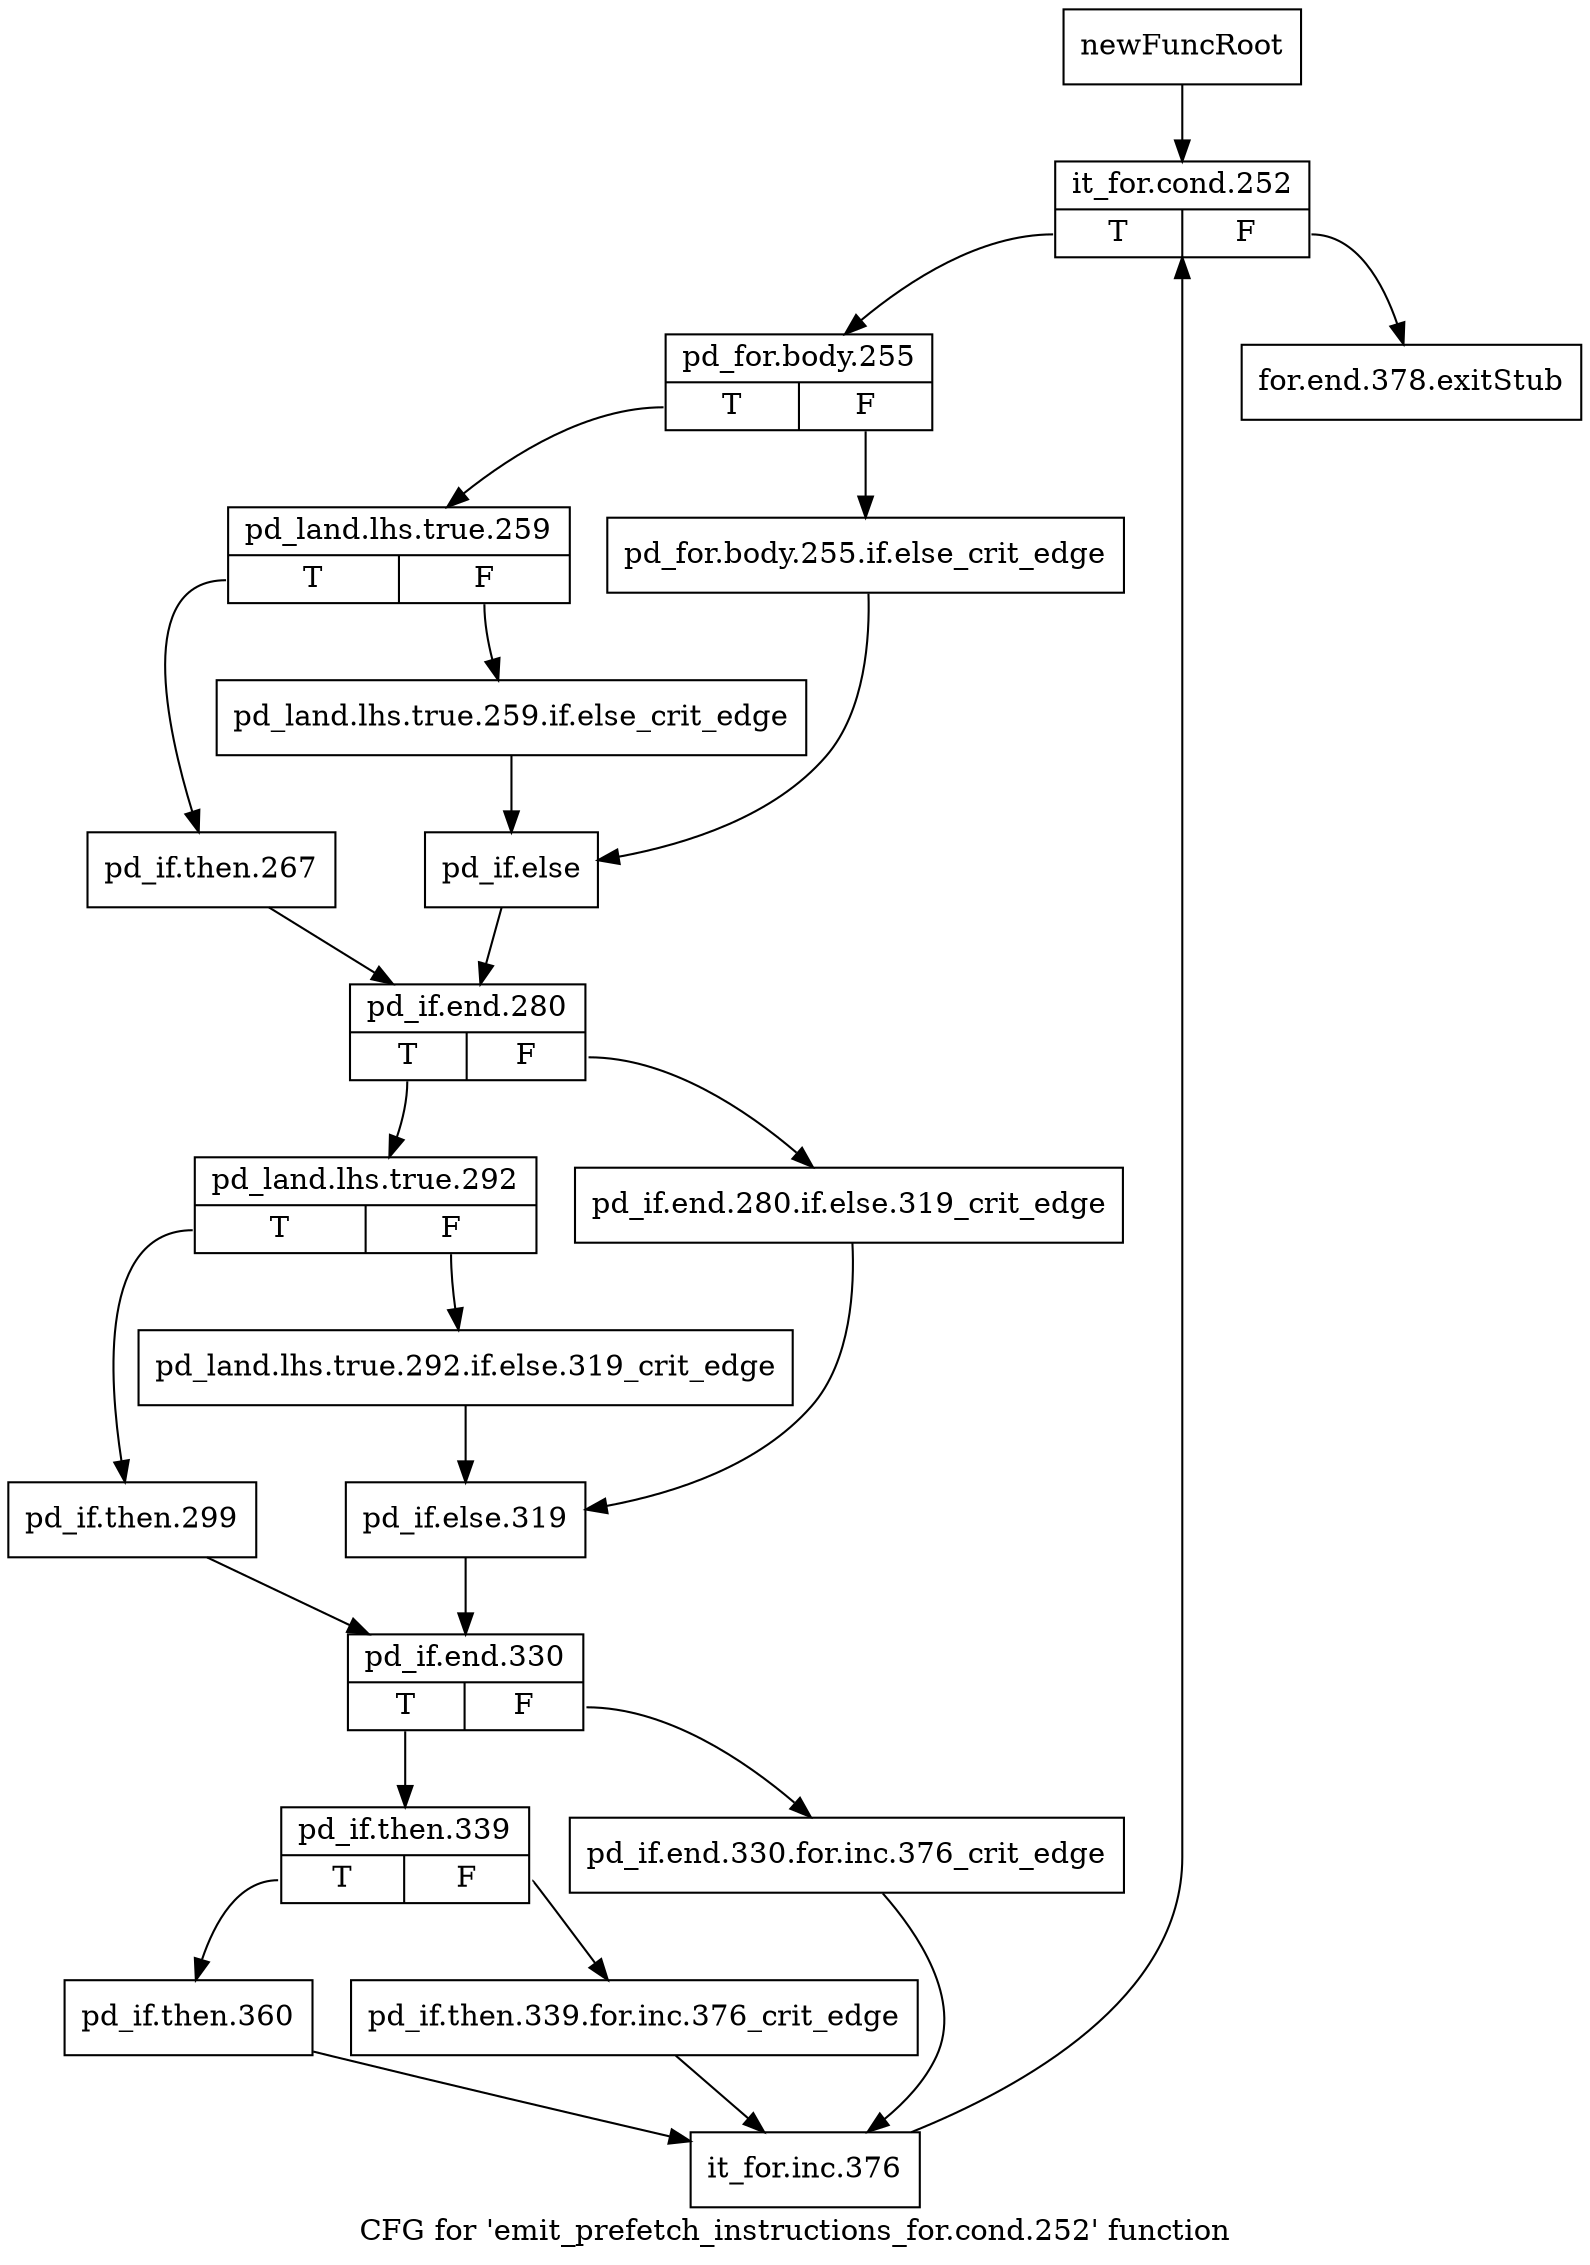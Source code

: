 digraph "CFG for 'emit_prefetch_instructions_for.cond.252' function" {
	label="CFG for 'emit_prefetch_instructions_for.cond.252' function";

	Node0xb618af0 [shape=record,label="{newFuncRoot}"];
	Node0xb618af0 -> Node0xb618b90;
	Node0xb618b40 [shape=record,label="{for.end.378.exitStub}"];
	Node0xb618b90 [shape=record,label="{it_for.cond.252|{<s0>T|<s1>F}}"];
	Node0xb618b90:s0 -> Node0xb618be0;
	Node0xb618b90:s1 -> Node0xb618b40;
	Node0xb618be0 [shape=record,label="{pd_for.body.255|{<s0>T|<s1>F}}"];
	Node0xb618be0:s0 -> Node0xb618c80;
	Node0xb618be0:s1 -> Node0xb618c30;
	Node0xb618c30 [shape=record,label="{pd_for.body.255.if.else_crit_edge}"];
	Node0xb618c30 -> Node0xb618d20;
	Node0xb618c80 [shape=record,label="{pd_land.lhs.true.259|{<s0>T|<s1>F}}"];
	Node0xb618c80:s0 -> Node0xb618d70;
	Node0xb618c80:s1 -> Node0xb618cd0;
	Node0xb618cd0 [shape=record,label="{pd_land.lhs.true.259.if.else_crit_edge}"];
	Node0xb618cd0 -> Node0xb618d20;
	Node0xb618d20 [shape=record,label="{pd_if.else}"];
	Node0xb618d20 -> Node0xb618dc0;
	Node0xb618d70 [shape=record,label="{pd_if.then.267}"];
	Node0xb618d70 -> Node0xb618dc0;
	Node0xb618dc0 [shape=record,label="{pd_if.end.280|{<s0>T|<s1>F}}"];
	Node0xb618dc0:s0 -> Node0xb618e60;
	Node0xb618dc0:s1 -> Node0xb618e10;
	Node0xb618e10 [shape=record,label="{pd_if.end.280.if.else.319_crit_edge}"];
	Node0xb618e10 -> Node0xb618f00;
	Node0xb618e60 [shape=record,label="{pd_land.lhs.true.292|{<s0>T|<s1>F}}"];
	Node0xb618e60:s0 -> Node0xb618f50;
	Node0xb618e60:s1 -> Node0xb618eb0;
	Node0xb618eb0 [shape=record,label="{pd_land.lhs.true.292.if.else.319_crit_edge}"];
	Node0xb618eb0 -> Node0xb618f00;
	Node0xb618f00 [shape=record,label="{pd_if.else.319}"];
	Node0xb618f00 -> Node0xb618fa0;
	Node0xb618f50 [shape=record,label="{pd_if.then.299}"];
	Node0xb618f50 -> Node0xb618fa0;
	Node0xb618fa0 [shape=record,label="{pd_if.end.330|{<s0>T|<s1>F}}"];
	Node0xb618fa0:s0 -> Node0xb619040;
	Node0xb618fa0:s1 -> Node0xb618ff0;
	Node0xb618ff0 [shape=record,label="{pd_if.end.330.for.inc.376_crit_edge}"];
	Node0xb618ff0 -> Node0xb619130;
	Node0xb619040 [shape=record,label="{pd_if.then.339|{<s0>T|<s1>F}}"];
	Node0xb619040:s0 -> Node0xb6190e0;
	Node0xb619040:s1 -> Node0xb619090;
	Node0xb619090 [shape=record,label="{pd_if.then.339.for.inc.376_crit_edge}"];
	Node0xb619090 -> Node0xb619130;
	Node0xb6190e0 [shape=record,label="{pd_if.then.360}"];
	Node0xb6190e0 -> Node0xb619130;
	Node0xb619130 [shape=record,label="{it_for.inc.376}"];
	Node0xb619130 -> Node0xb618b90;
}
